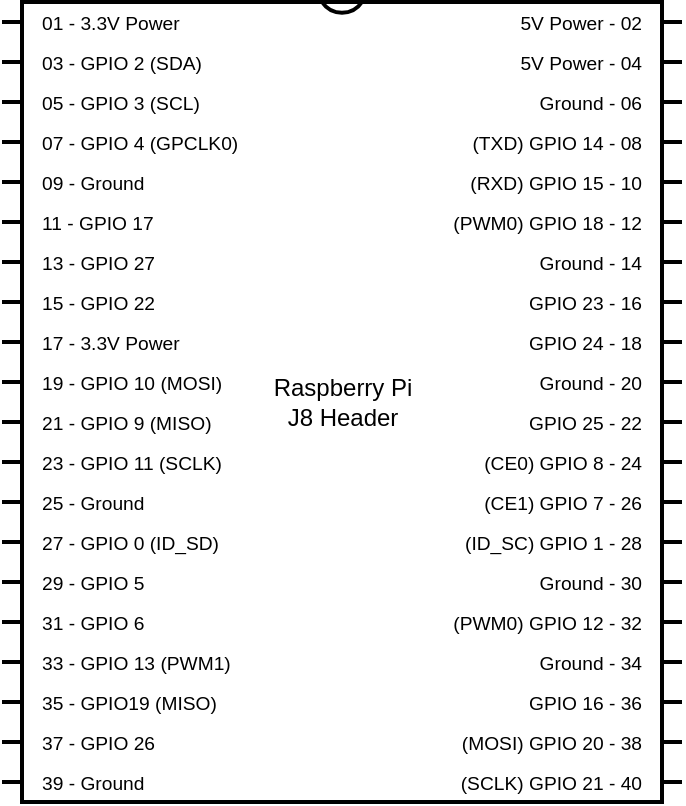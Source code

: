 <mxfile pages="1" version="11.2.8" type="device"><diagram name="Page-1" id="7e0a89b8-554c-2b80-1dc8-d5c74ca68de4"><mxGraphModel dx="2442" dy="1121" grid="1" gridSize="10" guides="1" tooltips="1" connect="1" arrows="1" fold="1" page="0" pageScale="1" pageWidth="1100" pageHeight="850" background="#ffffff" math="0" shadow="0"><root><mxCell id="0"/><mxCell id="1" parent="0"/><mxCell id="6iAu4moibuNdluy4cOX--1" value="&lt;div&gt;Raspberry Pi&lt;/div&gt;&lt;div&gt;J8 Header&lt;br&gt;&lt;/div&gt;" style="shadow=0;dashed=0;align=center;fillColor=#ffffff;html=1;strokeWidth=2;shape=mxgraph.electrical.logic_gates.dual_inline_ic;labelNames=01 - 3.3V Power,03 - GPIO 2 (SDA),05 - GPIO 3 (SCL),07 - GPIO 4 (GPCLK0),09 - Ground,11 - GPIO 17,13 - GPIO 27,15 - GPIO 22,17 - 3.3V Power,19 - GPIO 10 (MOSI),21 - GPIO 9 (MISO),23 - GPIO 11 (SCLK),25 - Ground,27 - GPIO 0 (ID_SD),29 - GPIO 5,31 - GPIO 6,33 - GPIO 13 (PWM1),35 - GPIO19 (MISO),37 - GPIO 26,39 - Ground,(SCLK) GPIO 21 - 40,(MOSI) GPIO 20 - 38,GPIO 16 - 36,Ground - 34,(PWM0) GPIO 12 - 32,Ground - 30,(ID_SC) GPIO 1 - 28,(CE1) GPIO 7 - 26,(CE0) GPIO 8 - 24,GPIO 25 - 22,Ground - 20,GPIO 24 - 18,GPIO 23 - 16,Ground - 14,(PWM0) GPIO 18 - 12,(RXD) GPIO 15 - 10,(TXD) GPIO 14 - 08,Ground - 06,5V Power - 04,5V Power - 02;direction=east;portConstraintRotation=0;portConstraint=none;fixDash=0;autosize=0;collapsible=0;container=0;part=0;pinLabelType=cust;labelCount=40;" parent="1" vertex="1"><mxGeometry x="-130" y="280" width="340" height="400" as="geometry"/></mxCell></root></mxGraphModel></diagram></mxfile>